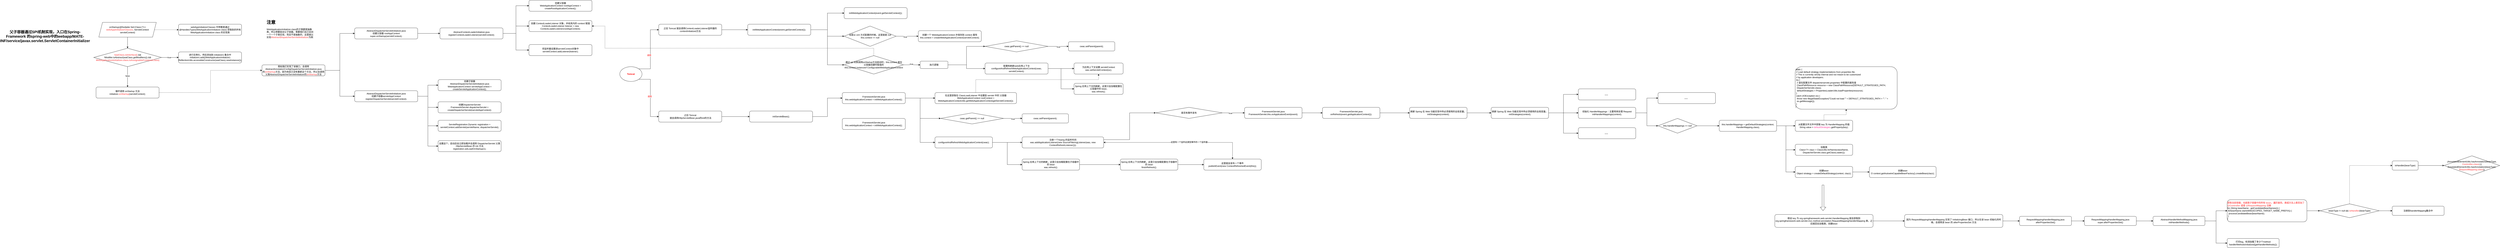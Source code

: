 <mxfile version="16.1.2" type="github">
  <diagram id="70LiV7wz0bi2Di8q39UR" name="第 1 页">
    <mxGraphModel dx="2102" dy="4633" grid="1" gridSize="10" guides="1" tooltips="1" connect="1" arrows="1" fold="1" page="1" pageScale="1" pageWidth="2339" pageHeight="3300" math="0" shadow="0">
      <root>
        <mxCell id="0" />
        <mxCell id="1" parent="0" />
        <mxCell id="CxRJg8WJ5stTx7T4FeH7-5" style="edgeStyle=orthogonalEdgeStyle;rounded=0;orthogonalLoop=1;jettySize=auto;html=1;exitX=1;exitY=0.5;exitDx=0;exitDy=0;fontColor=#FF6666;dashed=1;" parent="1" source="CxRJg8WJ5stTx7T4FeH7-1" target="CxRJg8WJ5stTx7T4FeH7-4" edge="1">
          <mxGeometry relative="1" as="geometry" />
        </mxCell>
        <mxCell id="CxRJg8WJ5stTx7T4FeH7-7" style="edgeStyle=orthogonalEdgeStyle;rounded=0;orthogonalLoop=1;jettySize=auto;html=1;exitX=0.5;exitY=1;exitDx=0;exitDy=0;fontColor=#000000;" parent="1" source="CxRJg8WJ5stTx7T4FeH7-1" target="CxRJg8WJ5stTx7T4FeH7-6" edge="1">
          <mxGeometry relative="1" as="geometry" />
        </mxCell>
        <mxCell id="CxRJg8WJ5stTx7T4FeH7-1" value="onStartup(@Nullable Set&amp;lt;Class&amp;lt;?&amp;gt;&amp;gt; &lt;b&gt;&lt;font color=&quot;#ff6666&quot;&gt;webAppInitializerClasses&lt;/font&gt;&lt;/b&gt;, ServletContext servletContext)" style="shape=parallelogram;perimeter=parallelogramPerimeter;whiteSpace=wrap;html=1;fixedSize=1;" parent="1" vertex="1">
          <mxGeometry x="570" y="80" width="310" height="80" as="geometry" />
        </mxCell>
        <mxCell id="CxRJg8WJ5stTx7T4FeH7-3" value="&lt;b&gt;&lt;font style=&quot;font-size: 20px&quot;&gt;父子容器通过SPI机制实现，入口在Spring-Framework 的spring-web中的webapp/MATE-INF/service/javax.servlet.ServletContainerInitializer&lt;/font&gt;&lt;/b&gt;" style="text;html=1;strokeColor=none;fillColor=none;align=center;verticalAlign=middle;whiteSpace=wrap;rounded=0;" parent="1" vertex="1">
          <mxGeometry x="40" y="30" width="480" height="250" as="geometry" />
        </mxCell>
        <mxCell id="CxRJg8WJ5stTx7T4FeH7-4" value="&lt;font color=&quot;#000000&quot;&gt;webAppInitializerClasses 中参数是通过 @HandlesTypes(WebApplicationInitializer.class) 获取到的所有 WebApplicationInitializer.class 的实现类&lt;/font&gt;" style="rounded=1;whiteSpace=wrap;html=1;fontColor=#FF6666;" parent="1" vertex="1">
          <mxGeometry x="1000" y="90" width="340" height="60" as="geometry" />
        </mxCell>
        <mxCell id="CxRJg8WJ5stTx7T4FeH7-10" style="edgeStyle=orthogonalEdgeStyle;rounded=0;orthogonalLoop=1;jettySize=auto;html=1;exitX=1;exitY=0.5;exitDx=0;exitDy=0;fontColor=#000000;" parent="1" source="CxRJg8WJ5stTx7T4FeH7-6" target="CxRJg8WJ5stTx7T4FeH7-9" edge="1">
          <mxGeometry relative="1" as="geometry" />
        </mxCell>
        <mxCell id="CxRJg8WJ5stTx7T4FeH7-11" value="true" style="edgeLabel;html=1;align=center;verticalAlign=middle;resizable=0;points=[];fontColor=#000000;" parent="CxRJg8WJ5stTx7T4FeH7-10" vertex="1" connectable="0">
          <mxGeometry x="-0.232" y="-2" relative="1" as="geometry">
            <mxPoint x="7" y="-2" as="offset" />
          </mxGeometry>
        </mxCell>
        <mxCell id="CxRJg8WJ5stTx7T4FeH7-13" style="edgeStyle=orthogonalEdgeStyle;rounded=0;orthogonalLoop=1;jettySize=auto;html=1;exitX=0.5;exitY=1;exitDx=0;exitDy=0;fontColor=#000000;" parent="1" source="CxRJg8WJ5stTx7T4FeH7-6" target="CxRJg8WJ5stTx7T4FeH7-12" edge="1">
          <mxGeometry relative="1" as="geometry" />
        </mxCell>
        <mxCell id="CxRJg8WJ5stTx7T4FeH7-14" value="false" style="edgeLabel;html=1;align=center;verticalAlign=middle;resizable=0;points=[];fontColor=#000000;" parent="CxRJg8WJ5stTx7T4FeH7-13" vertex="1" connectable="0">
          <mxGeometry x="-0.091" relative="1" as="geometry">
            <mxPoint as="offset" />
          </mxGeometry>
        </mxCell>
        <mxCell id="CxRJg8WJ5stTx7T4FeH7-6" value="&lt;b&gt;!waiClass.isInterface() &lt;/b&gt;&lt;font color=&quot;#000000&quot;&gt;&amp;amp;&amp;amp; !Modifier.isAbstract(waiClass.getModifiers()) &amp;amp;&amp;amp;&lt;/font&gt;&lt;br&gt;&lt;b&gt;WebApplicationInitializer.class.isAssignableFrom(waiClass)&lt;/b&gt;" style="rhombus;whiteSpace=wrap;html=1;fontColor=#FF6666;" parent="1" vertex="1">
          <mxGeometry x="542.5" y="220" width="365" height="100" as="geometry" />
        </mxCell>
        <mxCell id="CxRJg8WJ5stTx7T4FeH7-9" value="&lt;font color=&quot;#000000&quot;&gt;进行实例化，然后添加到 initializers 集合中&lt;br&gt;&lt;/font&gt;&lt;div&gt;&lt;font color=&quot;#000000&quot;&gt;initializers.add((WebApplicationInitializer)&lt;/font&gt;&lt;/div&gt;&lt;div&gt;&lt;font color=&quot;#000000&quot;&gt;&lt;span&gt;        &lt;/span&gt;ReflectionUtils.accessibleConstructor(waiClass).newInstance());&lt;/font&gt;&lt;/div&gt;" style="rounded=1;whiteSpace=wrap;html=1;fontColor=#FF6666;" parent="1" vertex="1">
          <mxGeometry x="1000" y="240" width="340" height="60" as="geometry" />
        </mxCell>
        <mxCell id="CxRJg8WJ5stTx7T4FeH7-18" style="edgeStyle=orthogonalEdgeStyle;rounded=0;orthogonalLoop=1;jettySize=auto;html=1;exitX=1;exitY=0.5;exitDx=0;exitDy=0;entryX=0;entryY=0.5;entryDx=0;entryDy=0;fontSize=20;fontColor=#FF6666;dashed=1;" parent="1" source="CxRJg8WJ5stTx7T4FeH7-12" target="CxRJg8WJ5stTx7T4FeH7-17" edge="1">
          <mxGeometry relative="1" as="geometry" />
        </mxCell>
        <mxCell id="CxRJg8WJ5stTx7T4FeH7-12" value="&lt;div&gt;&lt;font color=&quot;#000000&quot;&gt;循环调用 onStartup 方法&lt;/font&gt;&lt;/div&gt;&lt;div&gt;&lt;span style=&quot;color: rgb(0 , 0 , 0)&quot;&gt;   &lt;/span&gt;&lt;font color=&quot;#000000&quot;&gt;initializer.&lt;/font&gt;&lt;b&gt;onStartup&lt;/b&gt;&lt;font color=&quot;#000000&quot;&gt;(servletContext);&lt;/font&gt;&lt;/div&gt;" style="rounded=1;whiteSpace=wrap;html=1;fontColor=#FF6666;" parent="1" vertex="1">
          <mxGeometry x="555" y="430" width="340" height="60" as="geometry" />
        </mxCell>
        <mxCell id="CxRJg8WJ5stTx7T4FeH7-16" value="&lt;h1&gt;&lt;font color=&quot;#000000&quot;&gt;注意&lt;/font&gt;&lt;/h1&gt;&lt;p&gt;&lt;font color=&quot;#000000&quot;&gt;WebApplicationInitializer.class的子类都是抽象类，所以想要启动父子容器，需要我们自己去创一个一个子类实现，而且不是抽象的，这里就以实现&lt;/font&gt;&lt;b&gt;AbstractDispatcherServletInitializer&lt;/b&gt;&lt;font color=&quot;#000000&quot;&gt;为例&lt;/font&gt;&lt;br&gt;&lt;/p&gt;" style="text;html=1;strokeColor=none;fillColor=none;spacing=5;spacingTop=-20;whiteSpace=wrap;overflow=hidden;rounded=0;fontColor=#FF6666;" parent="1" vertex="1">
          <mxGeometry x="1470" y="60" width="270" height="120" as="geometry" />
        </mxCell>
        <mxCell id="CxRJg8WJ5stTx7T4FeH7-21" style="edgeStyle=orthogonalEdgeStyle;rounded=0;orthogonalLoop=1;jettySize=auto;html=1;exitX=1;exitY=0.5;exitDx=0;exitDy=0;entryX=0;entryY=0.5;entryDx=0;entryDy=0;fontSize=20;fontColor=#FF6666;" parent="1" source="CxRJg8WJ5stTx7T4FeH7-17" target="CxRJg8WJ5stTx7T4FeH7-19" edge="1">
          <mxGeometry relative="1" as="geometry" />
        </mxCell>
        <mxCell id="CxRJg8WJ5stTx7T4FeH7-22" style="edgeStyle=orthogonalEdgeStyle;rounded=0;orthogonalLoop=1;jettySize=auto;html=1;exitX=1;exitY=0.5;exitDx=0;exitDy=0;entryX=0;entryY=0.5;entryDx=0;entryDy=0;fontSize=20;fontColor=#FF6666;" parent="1" source="CxRJg8WJ5stTx7T4FeH7-17" target="CxRJg8WJ5stTx7T4FeH7-20" edge="1">
          <mxGeometry relative="1" as="geometry" />
        </mxCell>
        <mxCell id="CxRJg8WJ5stTx7T4FeH7-17" value="&lt;font color=&quot;#000000&quot;&gt;假如我们实现了该接口，会调用&lt;br&gt;AbstractAnnotationConfigDispatcherServletInitializer.java&lt;br&gt;的&lt;/font&gt;&lt;b&gt;onStartup&lt;/b&gt;&lt;font color=&quot;#000000&quot;&gt;方法，因为他自己没有重新这个方法，所以会调用父类AbstractDispatcherServletInitializer的&lt;/font&gt;&lt;b&gt;onStartup&lt;/b&gt;&lt;font color=&quot;#000000&quot;&gt;方法&lt;/font&gt;&lt;font color=&quot;#000000&quot;&gt;&lt;br&gt;&lt;/font&gt;" style="rounded=1;whiteSpace=wrap;html=1;fontColor=#FF6666;" parent="1" vertex="1">
          <mxGeometry x="1450" y="310" width="340" height="60" as="geometry" />
        </mxCell>
        <mxCell id="CxRJg8WJ5stTx7T4FeH7-24" style="edgeStyle=orthogonalEdgeStyle;rounded=0;orthogonalLoop=1;jettySize=auto;html=1;exitX=1;exitY=0.5;exitDx=0;exitDy=0;entryX=0;entryY=0.5;entryDx=0;entryDy=0;fontSize=20;fontColor=#FF6666;" parent="1" source="CxRJg8WJ5stTx7T4FeH7-19" target="CxRJg8WJ5stTx7T4FeH7-23" edge="1">
          <mxGeometry relative="1" as="geometry" />
        </mxCell>
        <mxCell id="CxRJg8WJ5stTx7T4FeH7-19" value="&lt;font color=&quot;#000000&quot;&gt;&lt;div&gt;AbstractDispatcherServletInitializer.java&lt;br&gt;&lt;/div&gt;&lt;div&gt;创建父容器 rootAppContext&lt;/div&gt;&lt;div&gt;&lt;span&gt;  &lt;/span&gt;super.onStartup(servletContext);&lt;/div&gt;&lt;/font&gt;" style="rounded=1;whiteSpace=wrap;html=1;fontColor=#FF6666;" parent="1" vertex="1">
          <mxGeometry x="1950" y="110" width="340" height="60" as="geometry" />
        </mxCell>
        <mxCell id="CxRJg8WJ5stTx7T4FeH7-32" style="edgeStyle=orthogonalEdgeStyle;rounded=0;orthogonalLoop=1;jettySize=auto;html=1;exitX=1;exitY=0.5;exitDx=0;exitDy=0;entryX=0;entryY=0.5;entryDx=0;entryDy=0;fontSize=20;fontColor=#FF6666;" parent="1" source="CxRJg8WJ5stTx7T4FeH7-20" target="CxRJg8WJ5stTx7T4FeH7-31" edge="1">
          <mxGeometry relative="1" as="geometry" />
        </mxCell>
        <mxCell id="CxRJg8WJ5stTx7T4FeH7-34" style="edgeStyle=orthogonalEdgeStyle;rounded=0;orthogonalLoop=1;jettySize=auto;html=1;exitX=1;exitY=0.5;exitDx=0;exitDy=0;entryX=0;entryY=0.5;entryDx=0;entryDy=0;fontSize=20;fontColor=#FF6666;" parent="1" source="CxRJg8WJ5stTx7T4FeH7-20" target="CxRJg8WJ5stTx7T4FeH7-33" edge="1">
          <mxGeometry relative="1" as="geometry" />
        </mxCell>
        <mxCell id="CxRJg8WJ5stTx7T4FeH7-36" style="edgeStyle=orthogonalEdgeStyle;rounded=0;orthogonalLoop=1;jettySize=auto;html=1;exitX=1;exitY=0.5;exitDx=0;exitDy=0;entryX=0;entryY=0.5;entryDx=0;entryDy=0;fontSize=20;fontColor=#FF6666;" parent="1" source="CxRJg8WJ5stTx7T4FeH7-20" target="CxRJg8WJ5stTx7T4FeH7-35" edge="1">
          <mxGeometry relative="1" as="geometry" />
        </mxCell>
        <mxCell id="CxRJg8WJ5stTx7T4FeH7-38" style="edgeStyle=orthogonalEdgeStyle;rounded=0;orthogonalLoop=1;jettySize=auto;html=1;exitX=1;exitY=0.5;exitDx=0;exitDy=0;entryX=0;entryY=0.5;entryDx=0;entryDy=0;fontSize=20;fontColor=#FF6666;" parent="1" source="CxRJg8WJ5stTx7T4FeH7-20" target="CxRJg8WJ5stTx7T4FeH7-37" edge="1">
          <mxGeometry relative="1" as="geometry" />
        </mxCell>
        <mxCell id="CxRJg8WJ5stTx7T4FeH7-20" value="&lt;font color=&quot;#000000&quot;&gt;&lt;div&gt;AbstractDispatcherServletInitializer.java&lt;/div&gt;&lt;div&gt;创建子容器servletAppContext&lt;/div&gt;&lt;div&gt;&lt;span&gt;  &lt;/span&gt;registerDispatcherServlet(servletContext);&lt;/div&gt;&lt;/font&gt;" style="rounded=1;whiteSpace=wrap;html=1;fontColor=#FF6666;" parent="1" vertex="1">
          <mxGeometry x="1950" y="450" width="340" height="60" as="geometry" />
        </mxCell>
        <mxCell id="CxRJg8WJ5stTx7T4FeH7-26" style="edgeStyle=orthogonalEdgeStyle;rounded=0;orthogonalLoop=1;jettySize=auto;html=1;exitX=1;exitY=0.5;exitDx=0;exitDy=0;entryX=0;entryY=0.5;entryDx=0;entryDy=0;fontSize=20;fontColor=#FF6666;" parent="1" source="CxRJg8WJ5stTx7T4FeH7-23" target="CxRJg8WJ5stTx7T4FeH7-25" edge="1">
          <mxGeometry relative="1" as="geometry" />
        </mxCell>
        <mxCell id="CxRJg8WJ5stTx7T4FeH7-28" style="edgeStyle=orthogonalEdgeStyle;rounded=0;orthogonalLoop=1;jettySize=auto;html=1;exitX=1;exitY=0.5;exitDx=0;exitDy=0;fontSize=20;fontColor=#FF6666;" parent="1" source="CxRJg8WJ5stTx7T4FeH7-23" target="CxRJg8WJ5stTx7T4FeH7-27" edge="1">
          <mxGeometry relative="1" as="geometry" />
        </mxCell>
        <mxCell id="CxRJg8WJ5stTx7T4FeH7-30" style="edgeStyle=orthogonalEdgeStyle;rounded=0;orthogonalLoop=1;jettySize=auto;html=1;exitX=1;exitY=0.5;exitDx=0;exitDy=0;entryX=0;entryY=0.5;entryDx=0;entryDy=0;fontSize=20;fontColor=#FF6666;" parent="1" source="CxRJg8WJ5stTx7T4FeH7-23" target="CxRJg8WJ5stTx7T4FeH7-29" edge="1">
          <mxGeometry relative="1" as="geometry" />
        </mxCell>
        <mxCell id="CxRJg8WJ5stTx7T4FeH7-23" value="&lt;font color=&quot;#000000&quot;&gt;&lt;div&gt;AbstractContextLoaderInitializer.java&lt;br&gt;&lt;/div&gt;&lt;div&gt;&lt;span&gt;  &lt;/span&gt;registerContextLoaderListener(servletContext);&lt;/div&gt;&lt;/font&gt;" style="rounded=1;whiteSpace=wrap;html=1;fontColor=#FF6666;" parent="1" vertex="1">
          <mxGeometry x="2410" y="110" width="340" height="60" as="geometry" />
        </mxCell>
        <mxCell id="CxRJg8WJ5stTx7T4FeH7-25" value="&lt;font color=&quot;#000000&quot;&gt;&lt;div&gt;创建父容器&lt;/div&gt;&lt;div&gt;&lt;span&gt;  &lt;/span&gt;WebApplicationContext rootAppContext = createRootApplicationContext();&lt;/div&gt;&lt;/font&gt;" style="rounded=1;whiteSpace=wrap;html=1;fontColor=#FF6666;" parent="1" vertex="1">
          <mxGeometry x="2890" y="-40" width="340" height="60" as="geometry" />
        </mxCell>
        <mxCell id="CxRJg8WJ5stTx7T4FeH7-27" value="&lt;font color=&quot;#000000&quot;&gt;&lt;div&gt;&lt;span&gt;创建 ContextLoaderListener 对象，并给其内的 context 赋值&lt;/span&gt;&lt;br&gt;&lt;/div&gt;&lt;div&gt;&lt;div&gt;&lt;span&gt;   &lt;/span&gt;ContextLoaderListener listener = new ContextLoaderListener(rootAppContext);&lt;/div&gt;&lt;/div&gt;&lt;/font&gt;" style="rounded=1;whiteSpace=wrap;html=1;fontColor=#FF6666;" parent="1" vertex="1">
          <mxGeometry x="2890" y="70" width="340" height="60" as="geometry" />
        </mxCell>
        <mxCell id="CxRJg8WJ5stTx7T4FeH7-29" value="&lt;font color=&quot;#000000&quot;&gt;将监听器设置进&lt;/font&gt;&lt;span style=&quot;color: rgb(0 , 0 , 0)&quot;&gt;servletContext对象中&lt;br&gt;&lt;/span&gt;&lt;span style=&quot;color: rgb(0 , 0 , 0)&quot;&gt;servletContext&lt;/span&gt;&lt;font color=&quot;#000000&quot;&gt;.addListener(listener);&lt;br&gt;&lt;/font&gt;" style="rounded=1;whiteSpace=wrap;html=1;fontColor=#FF6666;" parent="1" vertex="1">
          <mxGeometry x="2890" y="200" width="340" height="60" as="geometry" />
        </mxCell>
        <mxCell id="CxRJg8WJ5stTx7T4FeH7-31" value="&lt;div style=&quot;color: rgb(0 , 0 , 0)&quot;&gt;创建子容器&lt;/div&gt;&lt;font color=&quot;#000000&quot;&gt;&lt;div&gt;AbstractDispatcherServletInitializer.java&lt;/div&gt;&lt;div&gt;&lt;span&gt;WebApplicationContext servletAppContext = createServletApplicationContext();&lt;/span&gt;&lt;br&gt;&lt;/div&gt;&lt;/font&gt;" style="rounded=1;whiteSpace=wrap;html=1;fontColor=#FF6666;" parent="1" vertex="1">
          <mxGeometry x="2400" y="390" width="340" height="60" as="geometry" />
        </mxCell>
        <mxCell id="CxRJg8WJ5stTx7T4FeH7-33" value="&lt;div&gt;&lt;font color=&quot;#000000&quot;&gt;创建DispatcherServlet&lt;/font&gt;&lt;/div&gt;&lt;div&gt;&lt;font color=&quot;#000000&quot;&gt;FrameworkServlet dispatcherServlet = createDispatcherServlet(servletAppContext);&lt;/font&gt;&lt;br&gt;&lt;/div&gt;" style="rounded=1;whiteSpace=wrap;html=1;fontColor=#FF6666;" parent="1" vertex="1">
          <mxGeometry x="2400" y="510" width="340" height="60" as="geometry" />
        </mxCell>
        <mxCell id="CxRJg8WJ5stTx7T4FeH7-35" value="&lt;div&gt;&lt;font color=&quot;#000000&quot;&gt;ServletRegistration.Dynamic registration = servletContext.addServlet(servletName, dispatcherServlet);&lt;/font&gt;&lt;br&gt;&lt;/div&gt;" style="rounded=1;whiteSpace=wrap;html=1;fontColor=#FF6666;" parent="1" vertex="1">
          <mxGeometry x="2400" y="610" width="340" height="60" as="geometry" />
        </mxCell>
        <mxCell id="CxRJg8WJ5stTx7T4FeH7-37" value="&lt;div&gt;&lt;div&gt;&lt;font color=&quot;#000000&quot;&gt;设置这个，启动后会立即加载并会调用 DispatcherServlet 父类 HttpServletBean 的 init 方法&lt;/font&gt;&lt;/div&gt;&lt;div&gt;&lt;font color=&quot;#000000&quot;&gt;&lt;span&gt;  &lt;/span&gt;registration.setLoadOnStartup(1);&lt;/font&gt;&lt;/div&gt;&lt;/div&gt;" style="rounded=1;whiteSpace=wrap;html=1;fontColor=#FF6666;" parent="1" vertex="1">
          <mxGeometry x="2400" y="720" width="340" height="60" as="geometry" />
        </mxCell>
        <mxCell id="CxRJg8WJ5stTx7T4FeH7-42" style="edgeStyle=orthogonalEdgeStyle;rounded=0;orthogonalLoop=1;jettySize=auto;html=1;exitX=1;exitY=0.5;exitDx=0;exitDy=0;entryX=0;entryY=0.5;entryDx=0;entryDy=0;fontSize=20;fontColor=#FF6666;" parent="1" source="CxRJg8WJ5stTx7T4FeH7-40" target="CxRJg8WJ5stTx7T4FeH7-41" edge="1">
          <mxGeometry relative="1" as="geometry" />
        </mxCell>
        <mxCell id="CxRJg8WJ5stTx7T4FeH7-40" value="&lt;font color=&quot;#000000&quot;&gt;之后 Tomcat 就会调用ContextLoaderListener监听器的contextInitialized方法&lt;/font&gt;" style="rounded=1;whiteSpace=wrap;html=1;fontColor=#FF6666;" parent="1" vertex="1">
          <mxGeometry x="3590" y="90" width="340" height="60" as="geometry" />
        </mxCell>
        <mxCell id="CxRJg8WJ5stTx7T4FeH7-44" style="edgeStyle=orthogonalEdgeStyle;rounded=0;orthogonalLoop=1;jettySize=auto;html=1;exitX=1;exitY=0.5;exitDx=0;exitDy=0;entryX=0;entryY=0.5;entryDx=0;entryDy=0;fontSize=20;fontColor=#FF6666;" parent="1" source="CxRJg8WJ5stTx7T4FeH7-41" target="CxRJg8WJ5stTx7T4FeH7-43" edge="1">
          <mxGeometry relative="1" as="geometry" />
        </mxCell>
        <mxCell id="CxRJg8WJ5stTx7T4FeH7-51" style="edgeStyle=orthogonalEdgeStyle;rounded=0;orthogonalLoop=1;jettySize=auto;html=1;exitX=1;exitY=0.5;exitDx=0;exitDy=0;entryX=0;entryY=0.5;entryDx=0;entryDy=0;fontSize=12;fontColor=#000000;" parent="1" source="CxRJg8WJ5stTx7T4FeH7-41" target="CxRJg8WJ5stTx7T4FeH7-50" edge="1">
          <mxGeometry relative="1" as="geometry" />
        </mxCell>
        <mxCell id="Ng5JVmeW-zNZZsK0bWua-3" style="edgeStyle=orthogonalEdgeStyle;rounded=0;orthogonalLoop=1;jettySize=auto;html=1;exitX=1;exitY=0.5;exitDx=0;exitDy=0;entryX=0;entryY=0.5;entryDx=0;entryDy=0;" edge="1" parent="1" source="CxRJg8WJ5stTx7T4FeH7-41" target="Ng5JVmeW-zNZZsK0bWua-1">
          <mxGeometry relative="1" as="geometry" />
        </mxCell>
        <mxCell id="CxRJg8WJ5stTx7T4FeH7-41" value="&lt;font color=&quot;#000000&quot;&gt;initWebApplicationContext(event.getServletContext());&lt;/font&gt;" style="rounded=1;whiteSpace=wrap;html=1;fontColor=#FF6666;" parent="1" vertex="1">
          <mxGeometry x="4070" y="90" width="340" height="60" as="geometry" />
        </mxCell>
        <mxCell id="CxRJg8WJ5stTx7T4FeH7-43" value="&lt;font color=&quot;#000000&quot;&gt;initWebApplicationContext(event.getServletContext());&lt;/font&gt;" style="rounded=1;whiteSpace=wrap;html=1;fontColor=#FF6666;" parent="1" vertex="1">
          <mxGeometry x="4590" width="340" height="60" as="geometry" />
        </mxCell>
        <mxCell id="CxRJg8WJ5stTx7T4FeH7-53" style="edgeStyle=orthogonalEdgeStyle;rounded=0;orthogonalLoop=1;jettySize=auto;html=1;exitX=1;exitY=0.5;exitDx=0;exitDy=0;fontSize=12;fontColor=#000000;" parent="1" source="CxRJg8WJ5stTx7T4FeH7-50" target="CxRJg8WJ5stTx7T4FeH7-52" edge="1">
          <mxGeometry relative="1" as="geometry" />
        </mxCell>
        <mxCell id="Ng5JVmeW-zNZZsK0bWua-2" value="true" style="edgeLabel;html=1;align=center;verticalAlign=middle;resizable=0;points=[];" vertex="1" connectable="0" parent="CxRJg8WJ5stTx7T4FeH7-53">
          <mxGeometry x="-0.167" y="-4" relative="1" as="geometry">
            <mxPoint as="offset" />
          </mxGeometry>
        </mxCell>
        <mxCell id="CxRJg8WJ5stTx7T4FeH7-50" value="当是以 xml 方式配置的时候，这里就是 null &lt;br&gt;this.context == null" style="rhombus;whiteSpace=wrap;html=1;fontSize=12;fontColor=#000000;" parent="1" vertex="1">
          <mxGeometry x="4590" y="100" width="280" height="110" as="geometry" />
        </mxCell>
        <mxCell id="CxRJg8WJ5stTx7T4FeH7-52" value="&lt;div&gt;&lt;font color=&quot;#000000&quot;&gt;创建一个 WebApplicationContext 并保存到 context 属性&lt;/font&gt;&lt;/div&gt;&lt;div&gt;&lt;font color=&quot;#000000&quot;&gt;&lt;span&gt;    &lt;/span&gt;this.context = createWebApplicationContext(servletContext);&lt;/font&gt;&lt;/div&gt;" style="rounded=1;whiteSpace=wrap;html=1;fontColor=#FF6666;" parent="1" vertex="1">
          <mxGeometry x="4990" y="125" width="340" height="60" as="geometry" />
        </mxCell>
        <mxCell id="Ng5JVmeW-zNZZsK0bWua-4" style="edgeStyle=orthogonalEdgeStyle;rounded=0;orthogonalLoop=1;jettySize=auto;html=1;exitX=0.5;exitY=0;exitDx=0;exitDy=0;entryX=1;entryY=0.5;entryDx=0;entryDy=0;dashed=1;" edge="1" parent="1" source="Ng5JVmeW-zNZZsK0bWua-1" target="CxRJg8WJ5stTx7T4FeH7-27">
          <mxGeometry relative="1" as="geometry">
            <Array as="points">
              <mxPoint x="4750" y="220" />
              <mxPoint x="3300" y="220" />
              <mxPoint x="3300" y="100" />
            </Array>
          </mxGeometry>
        </mxCell>
        <mxCell id="Ng5JVmeW-zNZZsK0bWua-6" style="edgeStyle=orthogonalEdgeStyle;rounded=0;orthogonalLoop=1;jettySize=auto;html=1;exitX=1;exitY=0.5;exitDx=0;exitDy=0;entryX=0;entryY=0.5;entryDx=0;entryDy=0;" edge="1" parent="1" source="Ng5JVmeW-zNZZsK0bWua-1" target="Ng5JVmeW-zNZZsK0bWua-5">
          <mxGeometry relative="1" as="geometry" />
        </mxCell>
        <mxCell id="Ng5JVmeW-zNZZsK0bWua-7" value="true" style="edgeLabel;html=1;align=center;verticalAlign=middle;resizable=0;points=[];" vertex="1" connectable="0" parent="Ng5JVmeW-zNZZsK0bWua-6">
          <mxGeometry x="-0.073" y="4" relative="1" as="geometry">
            <mxPoint x="1" as="offset" />
          </mxGeometry>
        </mxCell>
        <mxCell id="Ng5JVmeW-zNZZsK0bWua-1" value="通过 spi 机制调用onStartup方法启动时，this.context 是在父容器创建时赋值的&lt;br&gt;this.context instanceof ConfigurableWebApplicationContext" style="rhombus;whiteSpace=wrap;html=1;fontSize=12;fontColor=#000000;" vertex="1" parent="1">
          <mxGeometry x="4590" y="260" width="320" height="100" as="geometry" />
        </mxCell>
        <mxCell id="Ng5JVmeW-zNZZsK0bWua-9" style="edgeStyle=orthogonalEdgeStyle;rounded=0;orthogonalLoop=1;jettySize=auto;html=1;exitX=1;exitY=0.5;exitDx=0;exitDy=0;entryX=0;entryY=0.5;entryDx=0;entryDy=0;" edge="1" parent="1" source="Ng5JVmeW-zNZZsK0bWua-5" target="Ng5JVmeW-zNZZsK0bWua-8">
          <mxGeometry relative="1" as="geometry" />
        </mxCell>
        <mxCell id="Ng5JVmeW-zNZZsK0bWua-14" style="edgeStyle=orthogonalEdgeStyle;rounded=0;orthogonalLoop=1;jettySize=auto;html=1;exitX=1;exitY=0.5;exitDx=0;exitDy=0;entryX=0;entryY=0.5;entryDx=0;entryDy=0;" edge="1" parent="1" source="Ng5JVmeW-zNZZsK0bWua-5" target="Ng5JVmeW-zNZZsK0bWua-10">
          <mxGeometry relative="1" as="geometry" />
        </mxCell>
        <mxCell id="Ng5JVmeW-zNZZsK0bWua-5" value="&lt;font color=&quot;#000000&quot;&gt;执行逻辑&lt;/font&gt;" style="rounded=1;whiteSpace=wrap;html=1;fontColor=#FF6666;" vertex="1" parent="1">
          <mxGeometry x="5000" y="290" width="150" height="40" as="geometry" />
        </mxCell>
        <mxCell id="Ng5JVmeW-zNZZsK0bWua-12" style="edgeStyle=orthogonalEdgeStyle;rounded=0;orthogonalLoop=1;jettySize=auto;html=1;exitX=1;exitY=0.5;exitDx=0;exitDy=0;" edge="1" parent="1" source="Ng5JVmeW-zNZZsK0bWua-8" target="Ng5JVmeW-zNZZsK0bWua-11">
          <mxGeometry relative="1" as="geometry" />
        </mxCell>
        <mxCell id="Ng5JVmeW-zNZZsK0bWua-13" value="true" style="edgeLabel;html=1;align=center;verticalAlign=middle;resizable=0;points=[];" vertex="1" connectable="0" parent="Ng5JVmeW-zNZZsK0bWua-12">
          <mxGeometry x="-0.011" y="-3" relative="1" as="geometry">
            <mxPoint x="1" as="offset" />
          </mxGeometry>
        </mxCell>
        <mxCell id="Ng5JVmeW-zNZZsK0bWua-8" value="&lt;font color=&quot;#000000&quot;&gt;cwac.getParent() == null&lt;/font&gt;" style="rhombus;whiteSpace=wrap;html=1;fontColor=#FF6666;" vertex="1" parent="1">
          <mxGeometry x="5350" y="180" width="340" height="60" as="geometry" />
        </mxCell>
        <mxCell id="Ng5JVmeW-zNZZsK0bWua-16" style="edgeStyle=orthogonalEdgeStyle;rounded=0;orthogonalLoop=1;jettySize=auto;html=1;exitX=1;exitY=0.5;exitDx=0;exitDy=0;" edge="1" parent="1" source="Ng5JVmeW-zNZZsK0bWua-10" target="Ng5JVmeW-zNZZsK0bWua-15">
          <mxGeometry relative="1" as="geometry" />
        </mxCell>
        <mxCell id="Ng5JVmeW-zNZZsK0bWua-18" style="edgeStyle=orthogonalEdgeStyle;rounded=0;orthogonalLoop=1;jettySize=auto;html=1;exitX=1;exitY=0.5;exitDx=0;exitDy=0;entryX=0;entryY=0.5;entryDx=0;entryDy=0;" edge="1" parent="1" source="Ng5JVmeW-zNZZsK0bWua-10" target="Ng5JVmeW-zNZZsK0bWua-17">
          <mxGeometry relative="1" as="geometry" />
        </mxCell>
        <mxCell id="Ng5JVmeW-zNZZsK0bWua-10" value="&lt;div&gt;&lt;font color=&quot;#000000&quot;&gt;配置和刷新web应用上下文&lt;/font&gt;&lt;/div&gt;&lt;div&gt;&lt;font color=&quot;#000000&quot;&gt;&lt;span&gt;					&lt;/span&gt;configureAndRefreshWebApplicationContext(cwac, servletContext);&lt;/font&gt;&lt;/div&gt;" style="rounded=1;whiteSpace=wrap;html=1;fontColor=#FF6666;" vertex="1" parent="1">
          <mxGeometry x="5350" y="300" width="340" height="60" as="geometry" />
        </mxCell>
        <mxCell id="Ng5JVmeW-zNZZsK0bWua-11" value="&lt;font color=&quot;#000000&quot;&gt;cwac.setParent(parent);&lt;/font&gt;" style="rounded=1;whiteSpace=wrap;html=1;fontColor=#FF6666;" vertex="1" parent="1">
          <mxGeometry x="5800" y="185" width="250" height="50" as="geometry" />
        </mxCell>
        <mxCell id="Ng5JVmeW-zNZZsK0bWua-15" value="&lt;div&gt;&lt;font color=&quot;#000000&quot;&gt;为应用上下文设置 servletContext&lt;/font&gt;&lt;/div&gt;&lt;div&gt;&lt;font color=&quot;#000000&quot;&gt;&lt;span&gt;		&lt;/span&gt;wac.setServletContext(sc);&lt;/font&gt;&lt;/div&gt;" style="rounded=1;whiteSpace=wrap;html=1;fontColor=#FF6666;" vertex="1" parent="1">
          <mxGeometry x="5830" y="300" width="265" height="60" as="geometry" />
        </mxCell>
        <mxCell id="Ng5JVmeW-zNZZsK0bWua-17" value="&lt;div&gt;&lt;font color=&quot;#000000&quot;&gt;Spring 应用上下文的刷新，这里只会加载配置在父容器中的 bean,&lt;/font&gt;&lt;/div&gt;&lt;div&gt;&lt;font color=&quot;#000000&quot;&gt;&lt;span&gt;		&lt;/span&gt;wac.refresh();&lt;/font&gt;&lt;/div&gt;" style="rounded=1;whiteSpace=wrap;html=1;fontColor=#FF6666;" vertex="1" parent="1">
          <mxGeometry x="5830" y="410" width="265" height="60" as="geometry" />
        </mxCell>
        <mxCell id="Ng5JVmeW-zNZZsK0bWua-21" style="edgeStyle=orthogonalEdgeStyle;rounded=0;orthogonalLoop=1;jettySize=auto;html=1;exitX=1;exitY=0.5;exitDx=0;exitDy=0;" edge="1" parent="1" source="Ng5JVmeW-zNZZsK0bWua-19" target="Ng5JVmeW-zNZZsK0bWua-20">
          <mxGeometry relative="1" as="geometry" />
        </mxCell>
        <mxCell id="Ng5JVmeW-zNZZsK0bWua-19" value="&lt;font color=&quot;#000000&quot;&gt;之后 Tomcat&lt;br&gt;&amp;nbsp;就会调用HttpServletBean.java的init的方法&lt;/font&gt;" style="rounded=1;whiteSpace=wrap;html=1;fontColor=#FF6666;" vertex="1" parent="1">
          <mxGeometry x="3590" y="560" width="340" height="60" as="geometry" />
        </mxCell>
        <mxCell id="Ng5JVmeW-zNZZsK0bWua-23" style="edgeStyle=orthogonalEdgeStyle;rounded=0;orthogonalLoop=1;jettySize=auto;html=1;exitX=1;exitY=0.5;exitDx=0;exitDy=0;entryX=0;entryY=0.5;entryDx=0;entryDy=0;" edge="1" parent="1" source="Ng5JVmeW-zNZZsK0bWua-20" target="Ng5JVmeW-zNZZsK0bWua-22">
          <mxGeometry relative="1" as="geometry" />
        </mxCell>
        <mxCell id="Ng5JVmeW-zNZZsK0bWua-20" value="&lt;font color=&quot;#000000&quot;&gt;initServletBean();&lt;/font&gt;" style="rounded=1;whiteSpace=wrap;html=1;fontColor=#FF6666;" vertex="1" parent="1">
          <mxGeometry x="4080" y="560" width="340" height="60" as="geometry" />
        </mxCell>
        <mxCell id="Ng5JVmeW-zNZZsK0bWua-26" style="edgeStyle=orthogonalEdgeStyle;rounded=0;orthogonalLoop=1;jettySize=auto;html=1;exitX=1;exitY=0.5;exitDx=0;exitDy=0;" edge="1" parent="1" source="Ng5JVmeW-zNZZsK0bWua-22" target="Ng5JVmeW-zNZZsK0bWua-25">
          <mxGeometry relative="1" as="geometry" />
        </mxCell>
        <mxCell id="Ng5JVmeW-zNZZsK0bWua-30" style="edgeStyle=orthogonalEdgeStyle;rounded=0;orthogonalLoop=1;jettySize=auto;html=1;exitX=1;exitY=0.5;exitDx=0;exitDy=0;entryX=0;entryY=0.5;entryDx=0;entryDy=0;" edge="1" parent="1" source="Ng5JVmeW-zNZZsK0bWua-22" target="Ng5JVmeW-zNZZsK0bWua-33">
          <mxGeometry relative="1" as="geometry">
            <Array as="points">
              <mxPoint x="5000" y="490" />
              <mxPoint x="5000" y="600" />
              <mxPoint x="5110" y="600" />
            </Array>
          </mxGeometry>
        </mxCell>
        <mxCell id="Ng5JVmeW-zNZZsK0bWua-36" style="edgeStyle=orthogonalEdgeStyle;rounded=0;orthogonalLoop=1;jettySize=auto;html=1;exitX=1;exitY=0.5;exitDx=0;exitDy=0;entryX=0;entryY=0.5;entryDx=0;entryDy=0;" edge="1" parent="1" source="Ng5JVmeW-zNZZsK0bWua-22" target="Ng5JVmeW-zNZZsK0bWua-29">
          <mxGeometry relative="1" as="geometry" />
        </mxCell>
        <mxCell id="Ng5JVmeW-zNZZsK0bWua-22" value="&lt;font color=&quot;#000000&quot;&gt;FrameworkServlet.java&lt;br&gt;this.webApplicationContext = initWebApplicationContext();&lt;/font&gt;" style="rounded=1;whiteSpace=wrap;html=1;fontColor=#FF6666;" vertex="1" parent="1">
          <mxGeometry x="4580" y="460" width="340" height="60" as="geometry" />
        </mxCell>
        <mxCell id="Ng5JVmeW-zNZZsK0bWua-24" value="&lt;font color=&quot;#000000&quot;&gt;FrameworkServlet.java&lt;br&gt;this.webApplicationContext = initWebApplicationContext();&lt;/font&gt;" style="rounded=1;whiteSpace=wrap;html=1;fontColor=#FF6666;" vertex="1" parent="1">
          <mxGeometry x="4580" y="600" width="340" height="60" as="geometry" />
        </mxCell>
        <mxCell id="Ng5JVmeW-zNZZsK0bWua-27" style="edgeStyle=orthogonalEdgeStyle;rounded=0;orthogonalLoop=1;jettySize=auto;html=1;exitX=0.5;exitY=0;exitDx=0;exitDy=0;entryX=0.5;entryY=1;entryDx=0;entryDy=0;dashed=1;" edge="1" parent="1" source="Ng5JVmeW-zNZZsK0bWua-25" target="Ng5JVmeW-zNZZsK0bWua-15">
          <mxGeometry relative="1" as="geometry">
            <Array as="points">
              <mxPoint x="5300" y="390" />
              <mxPoint x="5962" y="390" />
            </Array>
          </mxGeometry>
        </mxCell>
        <mxCell id="Ng5JVmeW-zNZZsK0bWua-25" value="&lt;div&gt;&lt;font color=&quot;#000000&quot;&gt;在这里获取在 ClassLoadListener 中设置到 servlet 中的 父容器&lt;/font&gt;&lt;/div&gt;&lt;div&gt;&lt;font color=&quot;#000000&quot;&gt;&lt;span&gt;		&lt;/span&gt;WebApplicationContext rootContext =&lt;/font&gt;&lt;/div&gt;&lt;div&gt;&lt;font color=&quot;#000000&quot;&gt;&lt;span&gt;				&lt;/span&gt;WebApplicationContextUtils.getWebApplicationContext(getServletContext());&lt;/font&gt;&lt;/div&gt;" style="rounded=1;whiteSpace=wrap;html=1;fontColor=#FF6666;" vertex="1" parent="1">
          <mxGeometry x="5080" y="460" width="440" height="60" as="geometry" />
        </mxCell>
        <mxCell id="Ng5JVmeW-zNZZsK0bWua-38" style="edgeStyle=orthogonalEdgeStyle;rounded=0;orthogonalLoop=1;jettySize=auto;html=1;exitX=1;exitY=0.5;exitDx=0;exitDy=0;entryX=0;entryY=0.5;entryDx=0;entryDy=0;" edge="1" parent="1" source="Ng5JVmeW-zNZZsK0bWua-29" target="Ng5JVmeW-zNZZsK0bWua-37">
          <mxGeometry relative="1" as="geometry" />
        </mxCell>
        <mxCell id="Ng5JVmeW-zNZZsK0bWua-40" style="edgeStyle=orthogonalEdgeStyle;rounded=0;orthogonalLoop=1;jettySize=auto;html=1;exitX=1;exitY=0.5;exitDx=0;exitDy=0;" edge="1" parent="1" source="Ng5JVmeW-zNZZsK0bWua-29" target="Ng5JVmeW-zNZZsK0bWua-39">
          <mxGeometry relative="1" as="geometry" />
        </mxCell>
        <mxCell id="Ng5JVmeW-zNZZsK0bWua-29" value="&lt;font color=&quot;#000000&quot;&gt;configureAndRefreshWebApplicationContext(cwac);&lt;/font&gt;" style="rounded=1;whiteSpace=wrap;html=1;fontColor=#FF6666;" vertex="1" parent="1">
          <mxGeometry x="5080" y="700" width="310" height="60" as="geometry" />
        </mxCell>
        <mxCell id="Ng5JVmeW-zNZZsK0bWua-31" style="edgeStyle=orthogonalEdgeStyle;rounded=0;orthogonalLoop=1;jettySize=auto;html=1;exitX=1;exitY=0.5;exitDx=0;exitDy=0;" edge="1" parent="1" source="Ng5JVmeW-zNZZsK0bWua-33" target="Ng5JVmeW-zNZZsK0bWua-34">
          <mxGeometry relative="1" as="geometry" />
        </mxCell>
        <mxCell id="Ng5JVmeW-zNZZsK0bWua-32" value="true" style="edgeLabel;html=1;align=center;verticalAlign=middle;resizable=0;points=[];" vertex="1" connectable="0" parent="Ng5JVmeW-zNZZsK0bWua-31">
          <mxGeometry x="-0.011" y="-3" relative="1" as="geometry">
            <mxPoint x="1" as="offset" />
          </mxGeometry>
        </mxCell>
        <mxCell id="Ng5JVmeW-zNZZsK0bWua-33" value="&lt;font color=&quot;#000000&quot;&gt;cwac.getParent() == null&lt;/font&gt;" style="rhombus;whiteSpace=wrap;html=1;fontColor=#FF6666;" vertex="1" parent="1">
          <mxGeometry x="5110" y="570" width="340" height="60" as="geometry" />
        </mxCell>
        <mxCell id="Ng5JVmeW-zNZZsK0bWua-34" value="&lt;font color=&quot;#000000&quot;&gt;cwac.setParent(parent);&lt;/font&gt;" style="rounded=1;whiteSpace=wrap;html=1;fontColor=#FF6666;" vertex="1" parent="1">
          <mxGeometry x="5550" y="575" width="250" height="50" as="geometry" />
        </mxCell>
        <mxCell id="Ng5JVmeW-zNZZsK0bWua-42" style="edgeStyle=orthogonalEdgeStyle;rounded=0;orthogonalLoop=1;jettySize=auto;html=1;exitX=1;exitY=0.5;exitDx=0;exitDy=0;" edge="1" parent="1" source="Ng5JVmeW-zNZZsK0bWua-37" target="Ng5JVmeW-zNZZsK0bWua-41">
          <mxGeometry relative="1" as="geometry" />
        </mxCell>
        <mxCell id="Ng5JVmeW-zNZZsK0bWua-37" value="&lt;span style=&quot;color: rgb(0 , 0 , 0)&quot;&gt;Spring 应用上下文的刷新，这里只会加载配置在子容器中的 bean&lt;br&gt;&lt;/span&gt;&lt;font color=&quot;#000000&quot;&gt;wac.refresh();&lt;/font&gt;" style="rounded=1;whiteSpace=wrap;html=1;fontColor=#FF6666;" vertex="1" parent="1">
          <mxGeometry x="5550" y="820" width="310" height="60" as="geometry" />
        </mxCell>
        <mxCell id="Ng5JVmeW-zNZZsK0bWua-47" style="edgeStyle=orthogonalEdgeStyle;rounded=0;orthogonalLoop=1;jettySize=auto;html=1;dashed=1;" edge="1" parent="1" source="Ng5JVmeW-zNZZsK0bWua-39" target="Ng5JVmeW-zNZZsK0bWua-43">
          <mxGeometry relative="1" as="geometry" />
        </mxCell>
        <mxCell id="Ng5JVmeW-zNZZsK0bWua-49" style="edgeStyle=orthogonalEdgeStyle;rounded=0;orthogonalLoop=1;jettySize=auto;html=1;exitX=1;exitY=0.25;exitDx=0;exitDy=0;entryX=0;entryY=0.5;entryDx=0;entryDy=0;" edge="1" parent="1" source="Ng5JVmeW-zNZZsK0bWua-39" target="Ng5JVmeW-zNZZsK0bWua-48">
          <mxGeometry relative="1" as="geometry" />
        </mxCell>
        <mxCell id="Ng5JVmeW-zNZZsK0bWua-39" value="&lt;font color=&quot;#000000&quot;&gt;注册一个Srping 的监听时间&lt;br&gt;wac.addApplicationListener(new SourceFilteringListener(wac, new ContextRefreshListener()));&lt;/font&gt;" style="rounded=1;whiteSpace=wrap;html=1;fontColor=#FF6666;" vertex="1" parent="1">
          <mxGeometry x="5550" y="700" width="440" height="60" as="geometry" />
        </mxCell>
        <mxCell id="Ng5JVmeW-zNZZsK0bWua-44" style="edgeStyle=orthogonalEdgeStyle;rounded=0;orthogonalLoop=1;jettySize=auto;html=1;exitX=1;exitY=0.5;exitDx=0;exitDy=0;" edge="1" parent="1" source="Ng5JVmeW-zNZZsK0bWua-41" target="Ng5JVmeW-zNZZsK0bWua-43">
          <mxGeometry relative="1" as="geometry" />
        </mxCell>
        <mxCell id="Ng5JVmeW-zNZZsK0bWua-41" value="&lt;span style=&quot;color: rgb(0 , 0 , 0)&quot;&gt;Spring 应用上下文的刷新，这里只会加载配置在子容器中的 bean&lt;br&gt;&lt;/span&gt;&lt;font color=&quot;#000000&quot;&gt;finishRefresh();&lt;/font&gt;" style="rounded=1;whiteSpace=wrap;html=1;fontColor=#FF6666;" vertex="1" parent="1">
          <mxGeometry x="6080" y="820" width="310" height="60" as="geometry" />
        </mxCell>
        <mxCell id="Ng5JVmeW-zNZZsK0bWua-45" style="edgeStyle=orthogonalEdgeStyle;rounded=0;orthogonalLoop=1;jettySize=auto;html=1;exitX=0.5;exitY=0;exitDx=0;exitDy=0;entryX=1;entryY=0.5;entryDx=0;entryDy=0;dashed=1;" edge="1" parent="1" source="Ng5JVmeW-zNZZsK0bWua-43" target="Ng5JVmeW-zNZZsK0bWua-39">
          <mxGeometry relative="1" as="geometry" />
        </mxCell>
        <mxCell id="Ng5JVmeW-zNZZsK0bWua-46" value="这里有一个监听此类型事件的一个监听器" style="edgeLabel;html=1;align=center;verticalAlign=middle;resizable=0;points=[];" vertex="1" connectable="0" parent="Ng5JVmeW-zNZZsK0bWua-45">
          <mxGeometry x="-0.174" y="-2" relative="1" as="geometry">
            <mxPoint as="offset" />
          </mxGeometry>
        </mxCell>
        <mxCell id="Ng5JVmeW-zNZZsK0bWua-43" value="&lt;font color=&quot;#000000&quot;&gt;这里就会发布一个事件&lt;br&gt;publishEvent(new ContextRefreshedEvent(this));&lt;/font&gt;" style="rounded=1;whiteSpace=wrap;html=1;fontColor=#FF6666;" vertex="1" parent="1">
          <mxGeometry x="6530" y="820" width="310" height="60" as="geometry" />
        </mxCell>
        <mxCell id="Ng5JVmeW-zNZZsK0bWua-51" style="edgeStyle=orthogonalEdgeStyle;rounded=0;orthogonalLoop=1;jettySize=auto;html=1;exitX=1;exitY=0.5;exitDx=0;exitDy=0;" edge="1" parent="1" source="Ng5JVmeW-zNZZsK0bWua-48" target="Ng5JVmeW-zNZZsK0bWua-50">
          <mxGeometry relative="1" as="geometry" />
        </mxCell>
        <mxCell id="Ng5JVmeW-zNZZsK0bWua-52" value="true" style="edgeLabel;html=1;align=center;verticalAlign=middle;resizable=0;points=[];" vertex="1" connectable="0" parent="Ng5JVmeW-zNZZsK0bWua-51">
          <mxGeometry x="-0.272" y="-2" relative="1" as="geometry">
            <mxPoint as="offset" />
          </mxGeometry>
        </mxCell>
        <mxCell id="Ng5JVmeW-zNZZsK0bWua-48" value="&lt;font color=&quot;#000000&quot;&gt;是否有事件发布&lt;/font&gt;" style="rhombus;whiteSpace=wrap;html=1;fontColor=#FF6666;" vertex="1" parent="1">
          <mxGeometry x="6270" y="540" width="360" height="60" as="geometry" />
        </mxCell>
        <mxCell id="Ng5JVmeW-zNZZsK0bWua-54" style="edgeStyle=orthogonalEdgeStyle;rounded=0;orthogonalLoop=1;jettySize=auto;html=1;exitX=1;exitY=0.5;exitDx=0;exitDy=0;entryX=0;entryY=0.5;entryDx=0;entryDy=0;" edge="1" parent="1" source="Ng5JVmeW-zNZZsK0bWua-50" target="Ng5JVmeW-zNZZsK0bWua-53">
          <mxGeometry relative="1" as="geometry" />
        </mxCell>
        <mxCell id="Ng5JVmeW-zNZZsK0bWua-50" value="&lt;font color=&quot;#000000&quot;&gt;FrameworkServlet.java&lt;br&gt;FrameworkServlet.this.onApplicationEvent(event);&lt;/font&gt;" style="rounded=1;whiteSpace=wrap;html=1;fontColor=#FF6666;" vertex="1" parent="1">
          <mxGeometry x="6750" y="540" width="310" height="60" as="geometry" />
        </mxCell>
        <mxCell id="Ng5JVmeW-zNZZsK0bWua-56" style="edgeStyle=orthogonalEdgeStyle;rounded=0;orthogonalLoop=1;jettySize=auto;html=1;exitX=1;exitY=0.5;exitDx=0;exitDy=0;" edge="1" parent="1" source="Ng5JVmeW-zNZZsK0bWua-53" target="Ng5JVmeW-zNZZsK0bWua-55">
          <mxGeometry relative="1" as="geometry" />
        </mxCell>
        <mxCell id="Ng5JVmeW-zNZZsK0bWua-53" value="&lt;font color=&quot;#000000&quot;&gt;FrameworkServlet.java&lt;br&gt;onRefresh(event.getApplicationContext());&lt;/font&gt;" style="rounded=1;whiteSpace=wrap;html=1;fontColor=#FF6666;" vertex="1" parent="1">
          <mxGeometry x="7170" y="540" width="310" height="60" as="geometry" />
        </mxCell>
        <mxCell id="Ng5JVmeW-zNZZsK0bWua-59" style="edgeStyle=orthogonalEdgeStyle;rounded=0;orthogonalLoop=1;jettySize=auto;html=1;exitX=1;exitY=0.5;exitDx=0;exitDy=0;entryX=0;entryY=0.5;entryDx=0;entryDy=0;" edge="1" parent="1" source="Ng5JVmeW-zNZZsK0bWua-55" target="Ng5JVmeW-zNZZsK0bWua-57">
          <mxGeometry relative="1" as="geometry" />
        </mxCell>
        <mxCell id="Ng5JVmeW-zNZZsK0bWua-55" value="&lt;div&gt;&lt;font color=&quot;#000000&quot;&gt;刷新 Spring 在 Web 功能实现中所必须使用的全局变量。&lt;/font&gt;&lt;/div&gt;&lt;div&gt;&lt;font color=&quot;#000000&quot;&gt;&lt;span&gt;		&lt;/span&gt;initStrategies(context);&lt;/font&gt;&lt;/div&gt;" style="rounded=1;whiteSpace=wrap;html=1;fontColor=#FF6666;" vertex="1" parent="1">
          <mxGeometry x="7640" y="540" width="310" height="60" as="geometry" />
        </mxCell>
        <mxCell id="Ng5JVmeW-zNZZsK0bWua-61" style="edgeStyle=orthogonalEdgeStyle;rounded=0;orthogonalLoop=1;jettySize=auto;html=1;exitX=1;exitY=0.5;exitDx=0;exitDy=0;entryX=0;entryY=0.5;entryDx=0;entryDy=0;" edge="1" parent="1" source="Ng5JVmeW-zNZZsK0bWua-57" target="Ng5JVmeW-zNZZsK0bWua-60">
          <mxGeometry relative="1" as="geometry" />
        </mxCell>
        <mxCell id="Ng5JVmeW-zNZZsK0bWua-64" style="edgeStyle=orthogonalEdgeStyle;rounded=0;orthogonalLoop=1;jettySize=auto;html=1;exitX=1;exitY=0.5;exitDx=0;exitDy=0;" edge="1" parent="1" source="Ng5JVmeW-zNZZsK0bWua-57" target="Ng5JVmeW-zNZZsK0bWua-63">
          <mxGeometry relative="1" as="geometry" />
        </mxCell>
        <mxCell id="Ng5JVmeW-zNZZsK0bWua-65" style="edgeStyle=orthogonalEdgeStyle;rounded=0;orthogonalLoop=1;jettySize=auto;html=1;exitX=1;exitY=0.5;exitDx=0;exitDy=0;entryX=0;entryY=0.5;entryDx=0;entryDy=0;" edge="1" parent="1" source="Ng5JVmeW-zNZZsK0bWua-57" target="Ng5JVmeW-zNZZsK0bWua-62">
          <mxGeometry relative="1" as="geometry" />
        </mxCell>
        <mxCell id="Ng5JVmeW-zNZZsK0bWua-57" value="&lt;div&gt;&lt;font color=&quot;#000000&quot;&gt;刷新 Spring 在 Web 功能实现中所必须使用的全局变量。&lt;/font&gt;&lt;/div&gt;&lt;div&gt;&lt;font color=&quot;#000000&quot;&gt;&lt;span&gt;		&lt;/span&gt;initStrategies(context);&lt;/font&gt;&lt;/div&gt;" style="rounded=1;whiteSpace=wrap;html=1;fontColor=#FF6666;" vertex="1" parent="1">
          <mxGeometry x="8080" y="540" width="310" height="60" as="geometry" />
        </mxCell>
        <mxCell id="Ng5JVmeW-zNZZsK0bWua-60" value="&lt;div&gt;&lt;font color=&quot;#000000&quot;&gt;。。。&lt;/font&gt;&lt;/div&gt;" style="rounded=1;whiteSpace=wrap;html=1;fontColor=#FF6666;" vertex="1" parent="1">
          <mxGeometry x="8550" y="440" width="310" height="60" as="geometry" />
        </mxCell>
        <mxCell id="Ng5JVmeW-zNZZsK0bWua-62" value="&lt;div&gt;&lt;font color=&quot;#000000&quot;&gt;。。。&lt;/font&gt;&lt;/div&gt;" style="rounded=1;whiteSpace=wrap;html=1;fontColor=#FF6666;" vertex="1" parent="1">
          <mxGeometry x="8550" y="650" width="310" height="60" as="geometry" />
        </mxCell>
        <mxCell id="Ng5JVmeW-zNZZsK0bWua-67" style="edgeStyle=orthogonalEdgeStyle;rounded=0;orthogonalLoop=1;jettySize=auto;html=1;exitX=1;exitY=0.5;exitDx=0;exitDy=0;entryX=0;entryY=0.5;entryDx=0;entryDy=0;" edge="1" parent="1" source="Ng5JVmeW-zNZZsK0bWua-63" target="Ng5JVmeW-zNZZsK0bWua-66">
          <mxGeometry relative="1" as="geometry" />
        </mxCell>
        <mxCell id="Ng5JVmeW-zNZZsK0bWua-69" style="edgeStyle=orthogonalEdgeStyle;rounded=0;orthogonalLoop=1;jettySize=auto;html=1;exitX=1;exitY=0.5;exitDx=0;exitDy=0;entryX=0;entryY=0.5;entryDx=0;entryDy=0;" edge="1" parent="1" source="Ng5JVmeW-zNZZsK0bWua-63" target="Ng5JVmeW-zNZZsK0bWua-68">
          <mxGeometry relative="1" as="geometry" />
        </mxCell>
        <mxCell id="Ng5JVmeW-zNZZsK0bWua-63" value="&lt;div&gt;&lt;font color=&quot;#000000&quot;&gt;初始化 HandlerMappings：主要用来处理 Request&lt;/font&gt;&lt;/div&gt;&lt;div&gt;&lt;font color=&quot;#000000&quot;&gt;&lt;span&gt;		&lt;/span&gt;initHandlerMappings(context);&lt;/font&gt;&lt;/div&gt;" style="rounded=1;whiteSpace=wrap;html=1;fontColor=#FF6666;" vertex="1" parent="1">
          <mxGeometry x="8550" y="540" width="310" height="60" as="geometry" />
        </mxCell>
        <mxCell id="Ng5JVmeW-zNZZsK0bWua-66" value="&lt;div&gt;&lt;font color=&quot;#000000&quot;&gt;。。。&lt;/font&gt;&lt;/div&gt;" style="rounded=1;whiteSpace=wrap;html=1;fontColor=#FF6666;" vertex="1" parent="1">
          <mxGeometry x="8980" y="460" width="310" height="60" as="geometry" />
        </mxCell>
        <mxCell id="Ng5JVmeW-zNZZsK0bWua-71" style="edgeStyle=orthogonalEdgeStyle;rounded=0;orthogonalLoop=1;jettySize=auto;html=1;exitX=1;exitY=0.5;exitDx=0;exitDy=0;" edge="1" parent="1" source="Ng5JVmeW-zNZZsK0bWua-68" target="Ng5JVmeW-zNZZsK0bWua-70">
          <mxGeometry relative="1" as="geometry" />
        </mxCell>
        <mxCell id="Ng5JVmeW-zNZZsK0bWua-68" value="this.handlerMappings == null" style="rhombus;whiteSpace=wrap;html=1;" vertex="1" parent="1">
          <mxGeometry x="8980" y="600" width="210" height="80" as="geometry" />
        </mxCell>
        <mxCell id="Ng5JVmeW-zNZZsK0bWua-73" style="edgeStyle=orthogonalEdgeStyle;rounded=0;orthogonalLoop=1;jettySize=auto;html=1;exitX=1;exitY=0.5;exitDx=0;exitDy=0;entryX=0;entryY=0.5;entryDx=0;entryDy=0;" edge="1" parent="1" source="Ng5JVmeW-zNZZsK0bWua-70" target="Ng5JVmeW-zNZZsK0bWua-72">
          <mxGeometry relative="1" as="geometry" />
        </mxCell>
        <mxCell id="Ng5JVmeW-zNZZsK0bWua-80" style="edgeStyle=orthogonalEdgeStyle;rounded=0;orthogonalLoop=1;jettySize=auto;html=1;exitX=1;exitY=0.5;exitDx=0;exitDy=0;entryX=0;entryY=0.5;entryDx=0;entryDy=0;fontColor=#000000;" edge="1" parent="1" source="Ng5JVmeW-zNZZsK0bWua-70" target="Ng5JVmeW-zNZZsK0bWua-76">
          <mxGeometry relative="1" as="geometry" />
        </mxCell>
        <mxCell id="Ng5JVmeW-zNZZsK0bWua-81" style="edgeStyle=orthogonalEdgeStyle;rounded=0;orthogonalLoop=1;jettySize=auto;html=1;exitX=1;exitY=0.5;exitDx=0;exitDy=0;entryX=0;entryY=0.5;entryDx=0;entryDy=0;fontColor=#000000;" edge="1" parent="1" source="Ng5JVmeW-zNZZsK0bWua-70" target="Ng5JVmeW-zNZZsK0bWua-77">
          <mxGeometry relative="1" as="geometry" />
        </mxCell>
        <mxCell id="Ng5JVmeW-zNZZsK0bWua-70" value="&lt;font color=&quot;#000000&quot;&gt;this.handlerMappings = getDefaultStrategies(context, HandlerMapping.class);&lt;/font&gt;" style="rounded=1;whiteSpace=wrap;html=1;fontColor=#FF6666;" vertex="1" parent="1">
          <mxGeometry x="9310" y="610" width="310" height="60" as="geometry" />
        </mxCell>
        <mxCell id="Ng5JVmeW-zNZZsK0bWua-75" style="edgeStyle=orthogonalEdgeStyle;rounded=0;orthogonalLoop=1;jettySize=auto;html=1;exitX=0.5;exitY=0;exitDx=0;exitDy=0;entryX=0.5;entryY=1;entryDx=0;entryDy=0;dashed=1;" edge="1" parent="1" source="Ng5JVmeW-zNZZsK0bWua-72" target="Ng5JVmeW-zNZZsK0bWua-74">
          <mxGeometry relative="1" as="geometry" />
        </mxCell>
        <mxCell id="Ng5JVmeW-zNZZsK0bWua-72" value="&lt;font color=&quot;#000000&quot;&gt;从配置文件文件中获取 key 为&amp;nbsp;&lt;/font&gt;&lt;span style=&quot;color: rgb(0 , 0 , 0)&quot;&gt;HandlerMapping 的值&lt;/span&gt;&lt;font color=&quot;#000000&quot;&gt;&lt;br&gt;String value = &lt;/font&gt;&lt;font color=&quot;#ff3399&quot;&gt;defaultStrategies&lt;/font&gt;&lt;font color=&quot;#000000&quot;&gt;.getProperty(key);&lt;/font&gt;" style="rounded=1;whiteSpace=wrap;html=1;fontColor=#FF6666;" vertex="1" parent="1">
          <mxGeometry x="9720" y="610" width="310" height="60" as="geometry" />
        </mxCell>
        <mxCell id="Ng5JVmeW-zNZZsK0bWua-74" value="&lt;div&gt;&lt;font color=&quot;#000000&quot;&gt;static {&lt;/font&gt;&lt;/div&gt;&lt;div&gt;&lt;font color=&quot;#000000&quot;&gt;&lt;span&gt;		&lt;/span&gt;&lt;span style=&quot;white-space: pre&quot;&gt;	&lt;/span&gt;// Load default strategy implementations from properties file.&lt;/font&gt;&lt;/div&gt;&lt;div&gt;&lt;font color=&quot;#000000&quot;&gt;&lt;span&gt;		&lt;/span&gt;&lt;span style=&quot;white-space: pre&quot;&gt;	&lt;/span&gt;// This is currently strictly internal and not meant to be customized&lt;/font&gt;&lt;/div&gt;&lt;div&gt;&lt;font color=&quot;#000000&quot;&gt;&lt;span&gt;		&lt;/span&gt;&lt;span style=&quot;white-space: pre&quot;&gt;	&lt;/span&gt;// by application developers.&lt;/font&gt;&lt;/div&gt;&lt;div&gt;&lt;font color=&quot;#000000&quot;&gt;&lt;span&gt;		&lt;/span&gt;&lt;span style=&quot;white-space: pre&quot;&gt;	&lt;/span&gt;try {&lt;/font&gt;&lt;/div&gt;&lt;div&gt;&lt;font color=&quot;#000000&quot;&gt;&lt;span style=&quot;white-space: pre&quot;&gt;	&lt;/span&gt;&lt;span style=&quot;white-space: pre&quot;&gt;	&lt;/span&gt;// 装在配置文件 dispatcherservlet.properties 中配置的属性值&lt;br&gt;&lt;/font&gt;&lt;/div&gt;&lt;div&gt;&lt;font color=&quot;#000000&quot;&gt;&lt;span&gt;			&lt;/span&gt;&lt;span style=&quot;white-space: pre&quot;&gt;	&lt;/span&gt;&lt;span style=&quot;white-space: pre&quot;&gt;	&lt;/span&gt;ClassPathResource resource = new ClassPathResource(DEFAULT_STRATEGIES_PATH, &lt;span style=&quot;white-space: pre&quot;&gt;	&lt;/span&gt;&lt;span style=&quot;white-space: pre&quot;&gt;	&lt;/span&gt;DispatcherServlet.class);&lt;/font&gt;&lt;/div&gt;&lt;div&gt;&lt;font color=&quot;#000000&quot;&gt;&lt;span&gt;			&lt;/span&gt;&lt;span style=&quot;white-space: pre&quot;&gt;	&lt;/span&gt;&lt;span style=&quot;white-space: pre&quot;&gt;	&lt;/span&gt;defaultStrategies = PropertiesLoaderUtils.loadProperties(resource);&lt;/font&gt;&lt;/div&gt;&lt;div&gt;&lt;font color=&quot;#000000&quot;&gt;&lt;span&gt;		&lt;/span&gt;&lt;span style=&quot;white-space: pre&quot;&gt;	&lt;/span&gt;}&lt;/font&gt;&lt;/div&gt;&lt;div&gt;&lt;font color=&quot;#000000&quot;&gt;&lt;span&gt;		&lt;/span&gt;&lt;span style=&quot;white-space: pre&quot;&gt;	&lt;/span&gt;catch (IOException ex) {&lt;/font&gt;&lt;/div&gt;&lt;div&gt;&lt;font color=&quot;#000000&quot;&gt;&lt;span&gt;			&lt;/span&gt;&lt;span style=&quot;white-space: pre&quot;&gt;	&lt;/span&gt;&lt;span style=&quot;white-space: pre&quot;&gt;	&lt;/span&gt;throw new IllegalStateException(&quot;Could not load &#39;&quot; + DEFAULT_STRATEGIES_PATH + &quot;&#39;: &quot; + &lt;span style=&quot;white-space: pre&quot;&gt;	&lt;/span&gt;&lt;span style=&quot;white-space: pre&quot;&gt;	&lt;/span&gt;ex.getMessage());&lt;/font&gt;&lt;/div&gt;&lt;div&gt;&lt;font color=&quot;#000000&quot;&gt;&lt;span&gt;		&lt;/span&gt;&lt;span style=&quot;white-space: pre&quot;&gt;	&lt;/span&gt;}&lt;/font&gt;&lt;/div&gt;&lt;div&gt;&lt;font color=&quot;#000000&quot;&gt;&lt;span&gt;	&lt;/span&gt;}&lt;/font&gt;&lt;/div&gt;" style="rounded=1;whiteSpace=wrap;html=1;fontColor=#FF6666;align=left;" vertex="1" parent="1">
          <mxGeometry x="9720" y="320" width="550" height="230" as="geometry" />
        </mxCell>
        <mxCell id="Ng5JVmeW-zNZZsK0bWua-76" value="&lt;font color=&quot;#000000&quot;&gt;加载类&lt;br&gt;Class&amp;lt;?&amp;gt; clazz = ClassUtils.forName(className, DispatcherServlet.class.getClassLoader());&lt;/font&gt;" style="rounded=1;whiteSpace=wrap;html=1;fontColor=#FF6666;" vertex="1" parent="1">
          <mxGeometry x="9720" y="740" width="310" height="60" as="geometry" />
        </mxCell>
        <mxCell id="Ng5JVmeW-zNZZsK0bWua-79" style="edgeStyle=orthogonalEdgeStyle;rounded=0;orthogonalLoop=1;jettySize=auto;html=1;exitX=1;exitY=0.5;exitDx=0;exitDy=0;entryX=0;entryY=0.5;entryDx=0;entryDy=0;fontColor=#000000;" edge="1" parent="1" source="Ng5JVmeW-zNZZsK0bWua-77" target="Ng5JVmeW-zNZZsK0bWua-78">
          <mxGeometry relative="1" as="geometry" />
        </mxCell>
        <mxCell id="Ng5JVmeW-zNZZsK0bWua-77" value="&lt;font color=&quot;#000000&quot;&gt;创建bean&lt;br&gt;Object strategy = createDefaultStrategy(context, clazz);&lt;/font&gt;" style="rounded=1;whiteSpace=wrap;html=1;fontColor=#FF6666;" vertex="1" parent="1">
          <mxGeometry x="9720" y="860" width="310" height="60" as="geometry" />
        </mxCell>
        <mxCell id="Ng5JVmeW-zNZZsK0bWua-78" value="&lt;span style=&quot;color: rgb(0 , 0 , 0)&quot;&gt;创建bean&lt;/span&gt;&lt;br style=&quot;color: rgb(0 , 0 , 0)&quot;&gt;&lt;span style=&quot;color: rgb(0 , 0 , 0)&quot;&gt;O&amp;nbsp;&lt;/span&gt;&lt;font color=&quot;#000000&quot;&gt;context.getAutowireCapableBeanFactory().createBean(clazz);&lt;/font&gt;" style="rounded=1;whiteSpace=wrap;html=1;fontColor=#FF6666;" vertex="1" parent="1">
          <mxGeometry x="10120" y="860" width="360" height="60" as="geometry" />
        </mxCell>
        <mxCell id="Ng5JVmeW-zNZZsK0bWua-82" value="" style="shape=flexArrow;endArrow=classic;html=1;rounded=0;fontColor=#000000;" edge="1" parent="1">
          <mxGeometry width="50" height="50" relative="1" as="geometry">
            <mxPoint x="9870" y="960" as="sourcePoint" />
            <mxPoint x="9870" y="1100" as="targetPoint" />
          </mxGeometry>
        </mxCell>
        <mxCell id="Ng5JVmeW-zNZZsK0bWua-85" style="edgeStyle=orthogonalEdgeStyle;rounded=0;orthogonalLoop=1;jettySize=auto;html=1;exitX=1;exitY=0.5;exitDx=0;exitDy=0;fontColor=#000000;" edge="1" parent="1" source="Ng5JVmeW-zNZZsK0bWua-83" target="Ng5JVmeW-zNZZsK0bWua-84">
          <mxGeometry relative="1" as="geometry" />
        </mxCell>
        <mxCell id="Ng5JVmeW-zNZZsK0bWua-83" value="&lt;font color=&quot;#000000&quot;&gt;假设 key 为&amp;nbsp;org.springframework.web.servlet.HandlerMapping 就会获取到org.springframework.web.servlet.mvc.method.annotation.RequestMappingHandlerMapping 类，之后就回去加载类，创建bean&lt;/font&gt;" style="rounded=1;whiteSpace=wrap;html=1;fontColor=#FF6666;" vertex="1" parent="1">
          <mxGeometry x="9610" y="1120" width="530" height="70" as="geometry" />
        </mxCell>
        <mxCell id="Ng5JVmeW-zNZZsK0bWua-87" style="edgeStyle=orthogonalEdgeStyle;rounded=0;orthogonalLoop=1;jettySize=auto;html=1;exitX=1;exitY=0.5;exitDx=0;exitDy=0;entryX=0;entryY=0.5;entryDx=0;entryDy=0;fontColor=#000000;" edge="1" parent="1" source="Ng5JVmeW-zNZZsK0bWua-84" target="Ng5JVmeW-zNZZsK0bWua-86">
          <mxGeometry relative="1" as="geometry" />
        </mxCell>
        <mxCell id="Ng5JVmeW-zNZZsK0bWua-84" value="&lt;font color=&quot;#000000&quot;&gt;因为 RequestMappingHandlerMapping 实现了 InitializingBean 接口，所以在该 bean 初始化的时候，会调用该 bean 的 afterPropertiesSet 方法&lt;br&gt;&lt;/font&gt;" style="rounded=1;whiteSpace=wrap;html=1;fontColor=#FF6666;" vertex="1" parent="1">
          <mxGeometry x="10310" y="1120" width="530" height="70" as="geometry" />
        </mxCell>
        <mxCell id="Ng5JVmeW-zNZZsK0bWua-89" style="edgeStyle=orthogonalEdgeStyle;rounded=0;orthogonalLoop=1;jettySize=auto;html=1;exitX=1;exitY=0.5;exitDx=0;exitDy=0;fontColor=#000000;" edge="1" parent="1" source="Ng5JVmeW-zNZZsK0bWua-86" target="Ng5JVmeW-zNZZsK0bWua-88">
          <mxGeometry relative="1" as="geometry" />
        </mxCell>
        <mxCell id="Ng5JVmeW-zNZZsK0bWua-86" value="&lt;font color=&quot;#000000&quot;&gt;RequestMappingHandlerMapping.java&lt;br&gt;afterPropertiesSet()&lt;br&gt;&lt;/font&gt;" style="rounded=1;whiteSpace=wrap;html=1;fontColor=#FF6666;" vertex="1" parent="1">
          <mxGeometry x="10930" y="1130" width="280" height="50" as="geometry" />
        </mxCell>
        <mxCell id="Ng5JVmeW-zNZZsK0bWua-91" style="edgeStyle=orthogonalEdgeStyle;rounded=0;orthogonalLoop=1;jettySize=auto;html=1;exitX=1;exitY=0.5;exitDx=0;exitDy=0;entryX=0;entryY=0.5;entryDx=0;entryDy=0;fontColor=#000000;" edge="1" parent="1" source="Ng5JVmeW-zNZZsK0bWua-88" target="Ng5JVmeW-zNZZsK0bWua-90">
          <mxGeometry relative="1" as="geometry" />
        </mxCell>
        <mxCell id="Ng5JVmeW-zNZZsK0bWua-88" value="&lt;span style=&quot;color: rgb(0 , 0 , 0)&quot;&gt;RequestMappingHandlerMapping.java&lt;/span&gt;&lt;br style=&quot;color: rgb(0 , 0 , 0)&quot;&gt;&lt;font color=&quot;#000000&quot;&gt;super.afterPropertiesSet()&lt;br&gt;&lt;/font&gt;" style="rounded=1;whiteSpace=wrap;html=1;fontColor=#FF6666;" vertex="1" parent="1">
          <mxGeometry x="11280" y="1130" width="280" height="50" as="geometry" />
        </mxCell>
        <mxCell id="Ng5JVmeW-zNZZsK0bWua-93" style="edgeStyle=orthogonalEdgeStyle;rounded=0;orthogonalLoop=1;jettySize=auto;html=1;exitX=1;exitY=0.5;exitDx=0;exitDy=0;entryX=0;entryY=0.5;entryDx=0;entryDy=0;fontColor=#000000;" edge="1" parent="1" source="Ng5JVmeW-zNZZsK0bWua-90" target="Ng5JVmeW-zNZZsK0bWua-92">
          <mxGeometry relative="1" as="geometry" />
        </mxCell>
        <mxCell id="Ng5JVmeW-zNZZsK0bWua-104" style="edgeStyle=orthogonalEdgeStyle;rounded=0;orthogonalLoop=1;jettySize=auto;html=1;exitX=1;exitY=0.5;exitDx=0;exitDy=0;entryX=0;entryY=0.5;entryDx=0;entryDy=0;fontColor=#FF6666;" edge="1" parent="1" source="Ng5JVmeW-zNZZsK0bWua-90" target="Ng5JVmeW-zNZZsK0bWua-103">
          <mxGeometry relative="1" as="geometry" />
        </mxCell>
        <mxCell id="Ng5JVmeW-zNZZsK0bWua-90" value="&lt;font color=&quot;#000000&quot;&gt;AbstractHandlerMethodMapping.java&lt;br&gt;initHandlerMethods()&lt;br&gt;&lt;/font&gt;" style="rounded=1;whiteSpace=wrap;html=1;fontColor=#FF6666;" vertex="1" parent="1">
          <mxGeometry x="11650" y="1130" width="280" height="50" as="geometry" />
        </mxCell>
        <mxCell id="Ng5JVmeW-zNZZsK0bWua-95" style="edgeStyle=orthogonalEdgeStyle;rounded=0;orthogonalLoop=1;jettySize=auto;html=1;exitX=1;exitY=0.5;exitDx=0;exitDy=0;fontColor=#FF6666;" edge="1" parent="1" source="Ng5JVmeW-zNZZsK0bWua-92" target="Ng5JVmeW-zNZZsK0bWua-94">
          <mxGeometry relative="1" as="geometry" />
        </mxCell>
        <mxCell id="Ng5JVmeW-zNZZsK0bWua-92" value="&lt;div style=&quot;text-align: left&quot;&gt;&lt;div&gt;&lt;b&gt;获取当前容器，也就是子容器中的所有 bean，遍历查找，类或方法上是否加了 @Controller 或者 @RequestMapping 注解&lt;/b&gt;&lt;/div&gt;&lt;div&gt;&lt;font color=&quot;#000000&quot;&gt;for (String beanName : getCandidateBeanNames()) {&lt;/font&gt;&lt;/div&gt;&lt;div&gt;&lt;font color=&quot;#000000&quot;&gt;&lt;span&gt;			&lt;/span&gt;&lt;span style=&quot;white-space: pre&quot;&gt;	&lt;/span&gt;if(!beanName.startsWith(SCOPED_TARGET_NAME_PREFIX))&lt;span style=&quot;white-space: pre&quot;&gt;	&lt;/span&gt;{&lt;/font&gt;&lt;/div&gt;&lt;div&gt;&lt;font color=&quot;#000000&quot;&gt;&lt;span&gt;				&lt;/span&gt;&lt;span style=&quot;white-space: pre&quot;&gt;	&lt;/span&gt;&lt;span style=&quot;white-space: pre&quot;&gt;	&lt;/span&gt;processCandidateBean(beanName);&lt;/font&gt;&lt;/div&gt;&lt;div&gt;&lt;font color=&quot;#000000&quot;&gt;&lt;span&gt;			&lt;/span&gt;&lt;span style=&quot;white-space: pre&quot;&gt;	&lt;/span&gt;}&lt;/font&gt;&lt;/div&gt;&lt;div&gt;&lt;font color=&quot;#000000&quot;&gt;&lt;span&gt;		&lt;/span&gt;}&lt;/font&gt;&lt;/div&gt;&lt;/div&gt;" style="rounded=1;whiteSpace=wrap;html=1;fontColor=#FF6666;" vertex="1" parent="1">
          <mxGeometry x="12050" y="1040" width="430" height="120" as="geometry" />
        </mxCell>
        <mxCell id="Ng5JVmeW-zNZZsK0bWua-98" style="edgeStyle=orthogonalEdgeStyle;rounded=0;orthogonalLoop=1;jettySize=auto;html=1;exitX=1;exitY=0.5;exitDx=0;exitDy=0;fontColor=#FF6666;" edge="1" parent="1" source="Ng5JVmeW-zNZZsK0bWua-94" target="Ng5JVmeW-zNZZsK0bWua-96">
          <mxGeometry relative="1" as="geometry" />
        </mxCell>
        <mxCell id="Ng5JVmeW-zNZZsK0bWua-100" style="edgeStyle=orthogonalEdgeStyle;rounded=0;orthogonalLoop=1;jettySize=auto;html=1;exitX=0.5;exitY=0;exitDx=0;exitDy=0;entryX=0;entryY=0.5;entryDx=0;entryDy=0;fontColor=#FF6666;dashed=1;" edge="1" parent="1" source="Ng5JVmeW-zNZZsK0bWua-94" target="Ng5JVmeW-zNZZsK0bWua-99">
          <mxGeometry relative="1" as="geometry" />
        </mxCell>
        <mxCell id="Ng5JVmeW-zNZZsK0bWua-94" value="&lt;font color=&quot;#000000&quot;&gt;beanType != null &amp;amp;&amp;amp; &lt;/font&gt;&lt;b&gt;isHandler&lt;/b&gt;&lt;font color=&quot;#000000&quot;&gt;(beanType)&lt;br&gt;&lt;/font&gt;" style="rhombus;whiteSpace=wrap;html=1;fontColor=#FF6666;" vertex="1" parent="1">
          <mxGeometry x="12550" y="1062.5" width="320" height="75" as="geometry" />
        </mxCell>
        <mxCell id="Ng5JVmeW-zNZZsK0bWua-96" value="&lt;font color=&quot;#000000&quot;&gt;注册到handlerMapping集合中&lt;br&gt;&lt;/font&gt;" style="rounded=1;whiteSpace=wrap;html=1;fontColor=#FF6666;" vertex="1" parent="1">
          <mxGeometry x="12940" y="1075" width="280" height="50" as="geometry" />
        </mxCell>
        <mxCell id="Ng5JVmeW-zNZZsK0bWua-102" style="edgeStyle=orthogonalEdgeStyle;rounded=0;orthogonalLoop=1;jettySize=auto;html=1;exitX=1;exitY=0.5;exitDx=0;exitDy=0;fontColor=#FF6666;" edge="1" parent="1" source="Ng5JVmeW-zNZZsK0bWua-99" target="Ng5JVmeW-zNZZsK0bWua-101">
          <mxGeometry relative="1" as="geometry" />
        </mxCell>
        <mxCell id="Ng5JVmeW-zNZZsK0bWua-99" value="&lt;font color=&quot;#000000&quot;&gt;isHandler(beanType)&lt;br&gt;&lt;/font&gt;" style="rounded=1;whiteSpace=wrap;html=1;fontColor=#FF6666;" vertex="1" parent="1">
          <mxGeometry x="12940" y="830" width="140" height="50" as="geometry" />
        </mxCell>
        <mxCell id="Ng5JVmeW-zNZZsK0bWua-101" value="&lt;div&gt;&lt;span style=&quot;color: rgb(0 , 0 , 0)&quot;&gt;(AnnotatedElementUtils.hasAnnotation(beanType, &lt;/span&gt;&lt;b&gt;Controller.class&lt;/b&gt;&lt;font color=&quot;#000000&quot;&gt;) ||&lt;/font&gt;&lt;/div&gt;&lt;div&gt;&lt;span style=&quot;color: rgb(0 , 0 , 0)&quot;&gt;				&lt;/span&gt;&lt;font color=&quot;#000000&quot;&gt;AnnotatedElementUtils.hasAnnotation(beanType, &lt;/font&gt;&lt;b&gt;RequestMapping.class&lt;/b&gt;&lt;font color=&quot;#000000&quot;&gt;))&lt;/font&gt;&lt;/div&gt;" style="rhombus;whiteSpace=wrap;html=1;fontColor=#FF6666;" vertex="1" parent="1">
          <mxGeometry x="13220" y="802.5" width="300" height="105" as="geometry" />
        </mxCell>
        <mxCell id="Ng5JVmeW-zNZZsK0bWua-103" value="&lt;font color=&quot;#000000&quot;&gt;打印log，检测加载了多少个method&lt;br&gt;handlerMethodsInitialized(getHandlerMethods());&lt;br&gt;&lt;/font&gt;" style="rounded=1;whiteSpace=wrap;html=1;fontColor=#FF6666;" vertex="1" parent="1">
          <mxGeometry x="12050" y="1250" width="280" height="50" as="geometry" />
        </mxCell>
        <mxCell id="Ng5JVmeW-zNZZsK0bWua-106" style="edgeStyle=orthogonalEdgeStyle;rounded=0;orthogonalLoop=1;jettySize=auto;html=1;exitX=1;exitY=0;exitDx=0;exitDy=0;entryX=0;entryY=0.5;entryDx=0;entryDy=0;fontColor=#FF0000;" edge="1" parent="1" source="Ng5JVmeW-zNZZsK0bWua-105" target="CxRJg8WJ5stTx7T4FeH7-40">
          <mxGeometry relative="1" as="geometry" />
        </mxCell>
        <mxCell id="Ng5JVmeW-zNZZsK0bWua-108" value="调用" style="edgeLabel;html=1;align=center;verticalAlign=middle;resizable=0;points=[];fontColor=#FF0000;" vertex="1" connectable="0" parent="Ng5JVmeW-zNZZsK0bWua-106">
          <mxGeometry x="-0.138" y="7" relative="1" as="geometry">
            <mxPoint y="1" as="offset" />
          </mxGeometry>
        </mxCell>
        <mxCell id="Ng5JVmeW-zNZZsK0bWua-107" style="edgeStyle=orthogonalEdgeStyle;rounded=0;orthogonalLoop=1;jettySize=auto;html=1;exitX=1;exitY=1;exitDx=0;exitDy=0;entryX=0;entryY=0.5;entryDx=0;entryDy=0;fontColor=#FF0000;" edge="1" parent="1" source="Ng5JVmeW-zNZZsK0bWua-105" target="Ng5JVmeW-zNZZsK0bWua-19">
          <mxGeometry relative="1" as="geometry" />
        </mxCell>
        <mxCell id="Ng5JVmeW-zNZZsK0bWua-109" value="调用" style="edgeLabel;html=1;align=center;verticalAlign=middle;resizable=0;points=[];fontColor=#FF0000;" vertex="1" connectable="0" parent="Ng5JVmeW-zNZZsK0bWua-107">
          <mxGeometry x="0.008" y="-4" relative="1" as="geometry">
            <mxPoint y="-1" as="offset" />
          </mxGeometry>
        </mxCell>
        <mxCell id="Ng5JVmeW-zNZZsK0bWua-105" value="&lt;font color=&quot;#ff0000&quot;&gt;&lt;b&gt;Tomcat&lt;/b&gt;&lt;/font&gt;" style="ellipse;whiteSpace=wrap;html=1;fontColor=#FF6666;" vertex="1" parent="1">
          <mxGeometry x="3380" y="320" width="120" height="80" as="geometry" />
        </mxCell>
      </root>
    </mxGraphModel>
  </diagram>
</mxfile>
